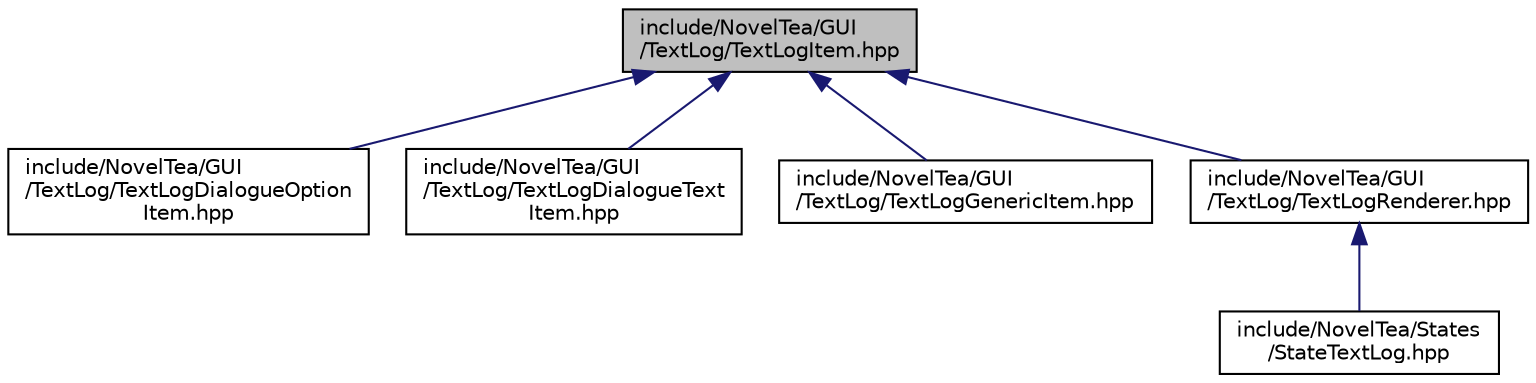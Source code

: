 digraph "include/NovelTea/GUI/TextLog/TextLogItem.hpp"
{
 // LATEX_PDF_SIZE
  bgcolor="transparent";
  edge [fontname="Helvetica",fontsize="10",labelfontname="Helvetica",labelfontsize="10"];
  node [fontname="Helvetica",fontsize="10",shape=record];
  Node1 [label="include/NovelTea/GUI\l/TextLog/TextLogItem.hpp",height=0.2,width=0.4,color="black", fillcolor="grey75", style="filled", fontcolor="black",tooltip=" "];
  Node1 -> Node2 [dir="back",color="midnightblue",fontsize="10",style="solid",fontname="Helvetica"];
  Node2 [label="include/NovelTea/GUI\l/TextLog/TextLogDialogueOption\lItem.hpp",height=0.2,width=0.4,color="black",URL="$_text_log_dialogue_option_item_8hpp.htm",tooltip=" "];
  Node1 -> Node3 [dir="back",color="midnightblue",fontsize="10",style="solid",fontname="Helvetica"];
  Node3 [label="include/NovelTea/GUI\l/TextLog/TextLogDialogueText\lItem.hpp",height=0.2,width=0.4,color="black",URL="$_text_log_dialogue_text_item_8hpp.htm",tooltip=" "];
  Node1 -> Node4 [dir="back",color="midnightblue",fontsize="10",style="solid",fontname="Helvetica"];
  Node4 [label="include/NovelTea/GUI\l/TextLog/TextLogGenericItem.hpp",height=0.2,width=0.4,color="black",URL="$_text_log_generic_item_8hpp.htm",tooltip=" "];
  Node1 -> Node5 [dir="back",color="midnightblue",fontsize="10",style="solid",fontname="Helvetica"];
  Node5 [label="include/NovelTea/GUI\l/TextLog/TextLogRenderer.hpp",height=0.2,width=0.4,color="black",URL="$_text_log_renderer_8hpp.htm",tooltip=" "];
  Node5 -> Node6 [dir="back",color="midnightblue",fontsize="10",style="solid",fontname="Helvetica"];
  Node6 [label="include/NovelTea/States\l/StateTextLog.hpp",height=0.2,width=0.4,color="black",URL="$_state_text_log_8hpp.htm",tooltip=" "];
}
